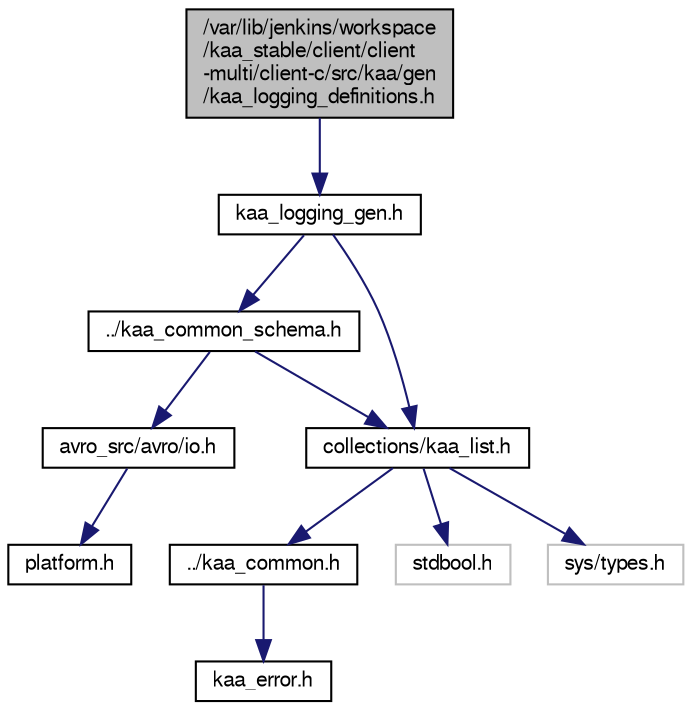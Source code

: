 digraph "/var/lib/jenkins/workspace/kaa_stable/client/client-multi/client-c/src/kaa/gen/kaa_logging_definitions.h"
{
  bgcolor="transparent";
  edge [fontname="FreeSans",fontsize="10",labelfontname="FreeSans",labelfontsize="10"];
  node [fontname="FreeSans",fontsize="10",shape=record];
  Node1 [label="/var/lib/jenkins/workspace\l/kaa_stable/client/client\l-multi/client-c/src/kaa/gen\l/kaa_logging_definitions.h",height=0.2,width=0.4,color="black", fillcolor="grey75", style="filled" fontcolor="black"];
  Node1 -> Node2 [color="midnightblue",fontsize="10",style="solid",fontname="FreeSans"];
  Node2 [label="kaa_logging_gen.h",height=0.2,width=0.4,color="black",URL="$kaa__logging__gen_8h.html"];
  Node2 -> Node3 [color="midnightblue",fontsize="10",style="solid",fontname="FreeSans"];
  Node3 [label="../kaa_common_schema.h",height=0.2,width=0.4,color="black",URL="$kaa__common__schema_8h.html"];
  Node3 -> Node4 [color="midnightblue",fontsize="10",style="solid",fontname="FreeSans"];
  Node4 [label="avro_src/avro/io.h",height=0.2,width=0.4,color="black",URL="$io_8h.html"];
  Node4 -> Node5 [color="midnightblue",fontsize="10",style="solid",fontname="FreeSans"];
  Node5 [label="platform.h",height=0.2,width=0.4,color="black",URL="$avro__src_2avro_2platform_8h.html"];
  Node3 -> Node6 [color="midnightblue",fontsize="10",style="solid",fontname="FreeSans"];
  Node6 [label="collections/kaa_list.h",height=0.2,width=0.4,color="black",URL="$kaa__list_8h.html"];
  Node6 -> Node7 [color="midnightblue",fontsize="10",style="solid",fontname="FreeSans"];
  Node7 [label="../kaa_common.h",height=0.2,width=0.4,color="black",URL="$kaa__common_8h.html",tooltip="Common C EP SDK definitions and small utilities. "];
  Node7 -> Node8 [color="midnightblue",fontsize="10",style="solid",fontname="FreeSans"];
  Node8 [label="kaa_error.h",height=0.2,width=0.4,color="black",URL="$kaa__error_8h.html",tooltip="Kaa error codes. "];
  Node6 -> Node9 [color="midnightblue",fontsize="10",style="solid",fontname="FreeSans"];
  Node9 [label="stdbool.h",height=0.2,width=0.4,color="grey75"];
  Node6 -> Node10 [color="midnightblue",fontsize="10",style="solid",fontname="FreeSans"];
  Node10 [label="sys/types.h",height=0.2,width=0.4,color="grey75"];
  Node2 -> Node6 [color="midnightblue",fontsize="10",style="solid",fontname="FreeSans"];
}
